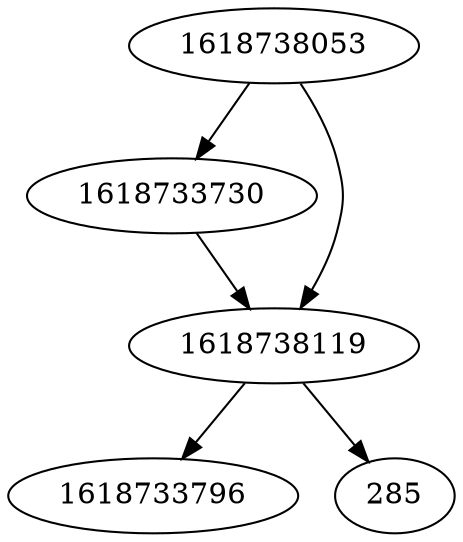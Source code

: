 strict digraph  {
1618733730;
1618733796;
1618738053;
1618738119;
285;
1618733730 -> 1618738119;
1618738053 -> 1618733730;
1618738053 -> 1618738119;
1618738119 -> 1618733796;
1618738119 -> 285;
}
